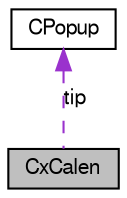digraph G
{
  edge [fontname="FreeSans",fontsize="10",labelfontname="FreeSans",labelfontsize="10"];
  node [fontname="FreeSans",fontsize="10",shape=record];
  Node1 [label="CxCalen",height=0.2,width=0.4,color="black", fillcolor="grey75", style="filled" fontcolor="black"];
  Node2 -> Node1 [dir=back,color="darkorchid3",fontsize="10",style="dashed",label="tip",fontname="FreeSans"];
  Node2 [label="CPopup",height=0.2,width=0.4,color="black", fillcolor="white", style="filled",URL="$class_c_popup.html"];
}
